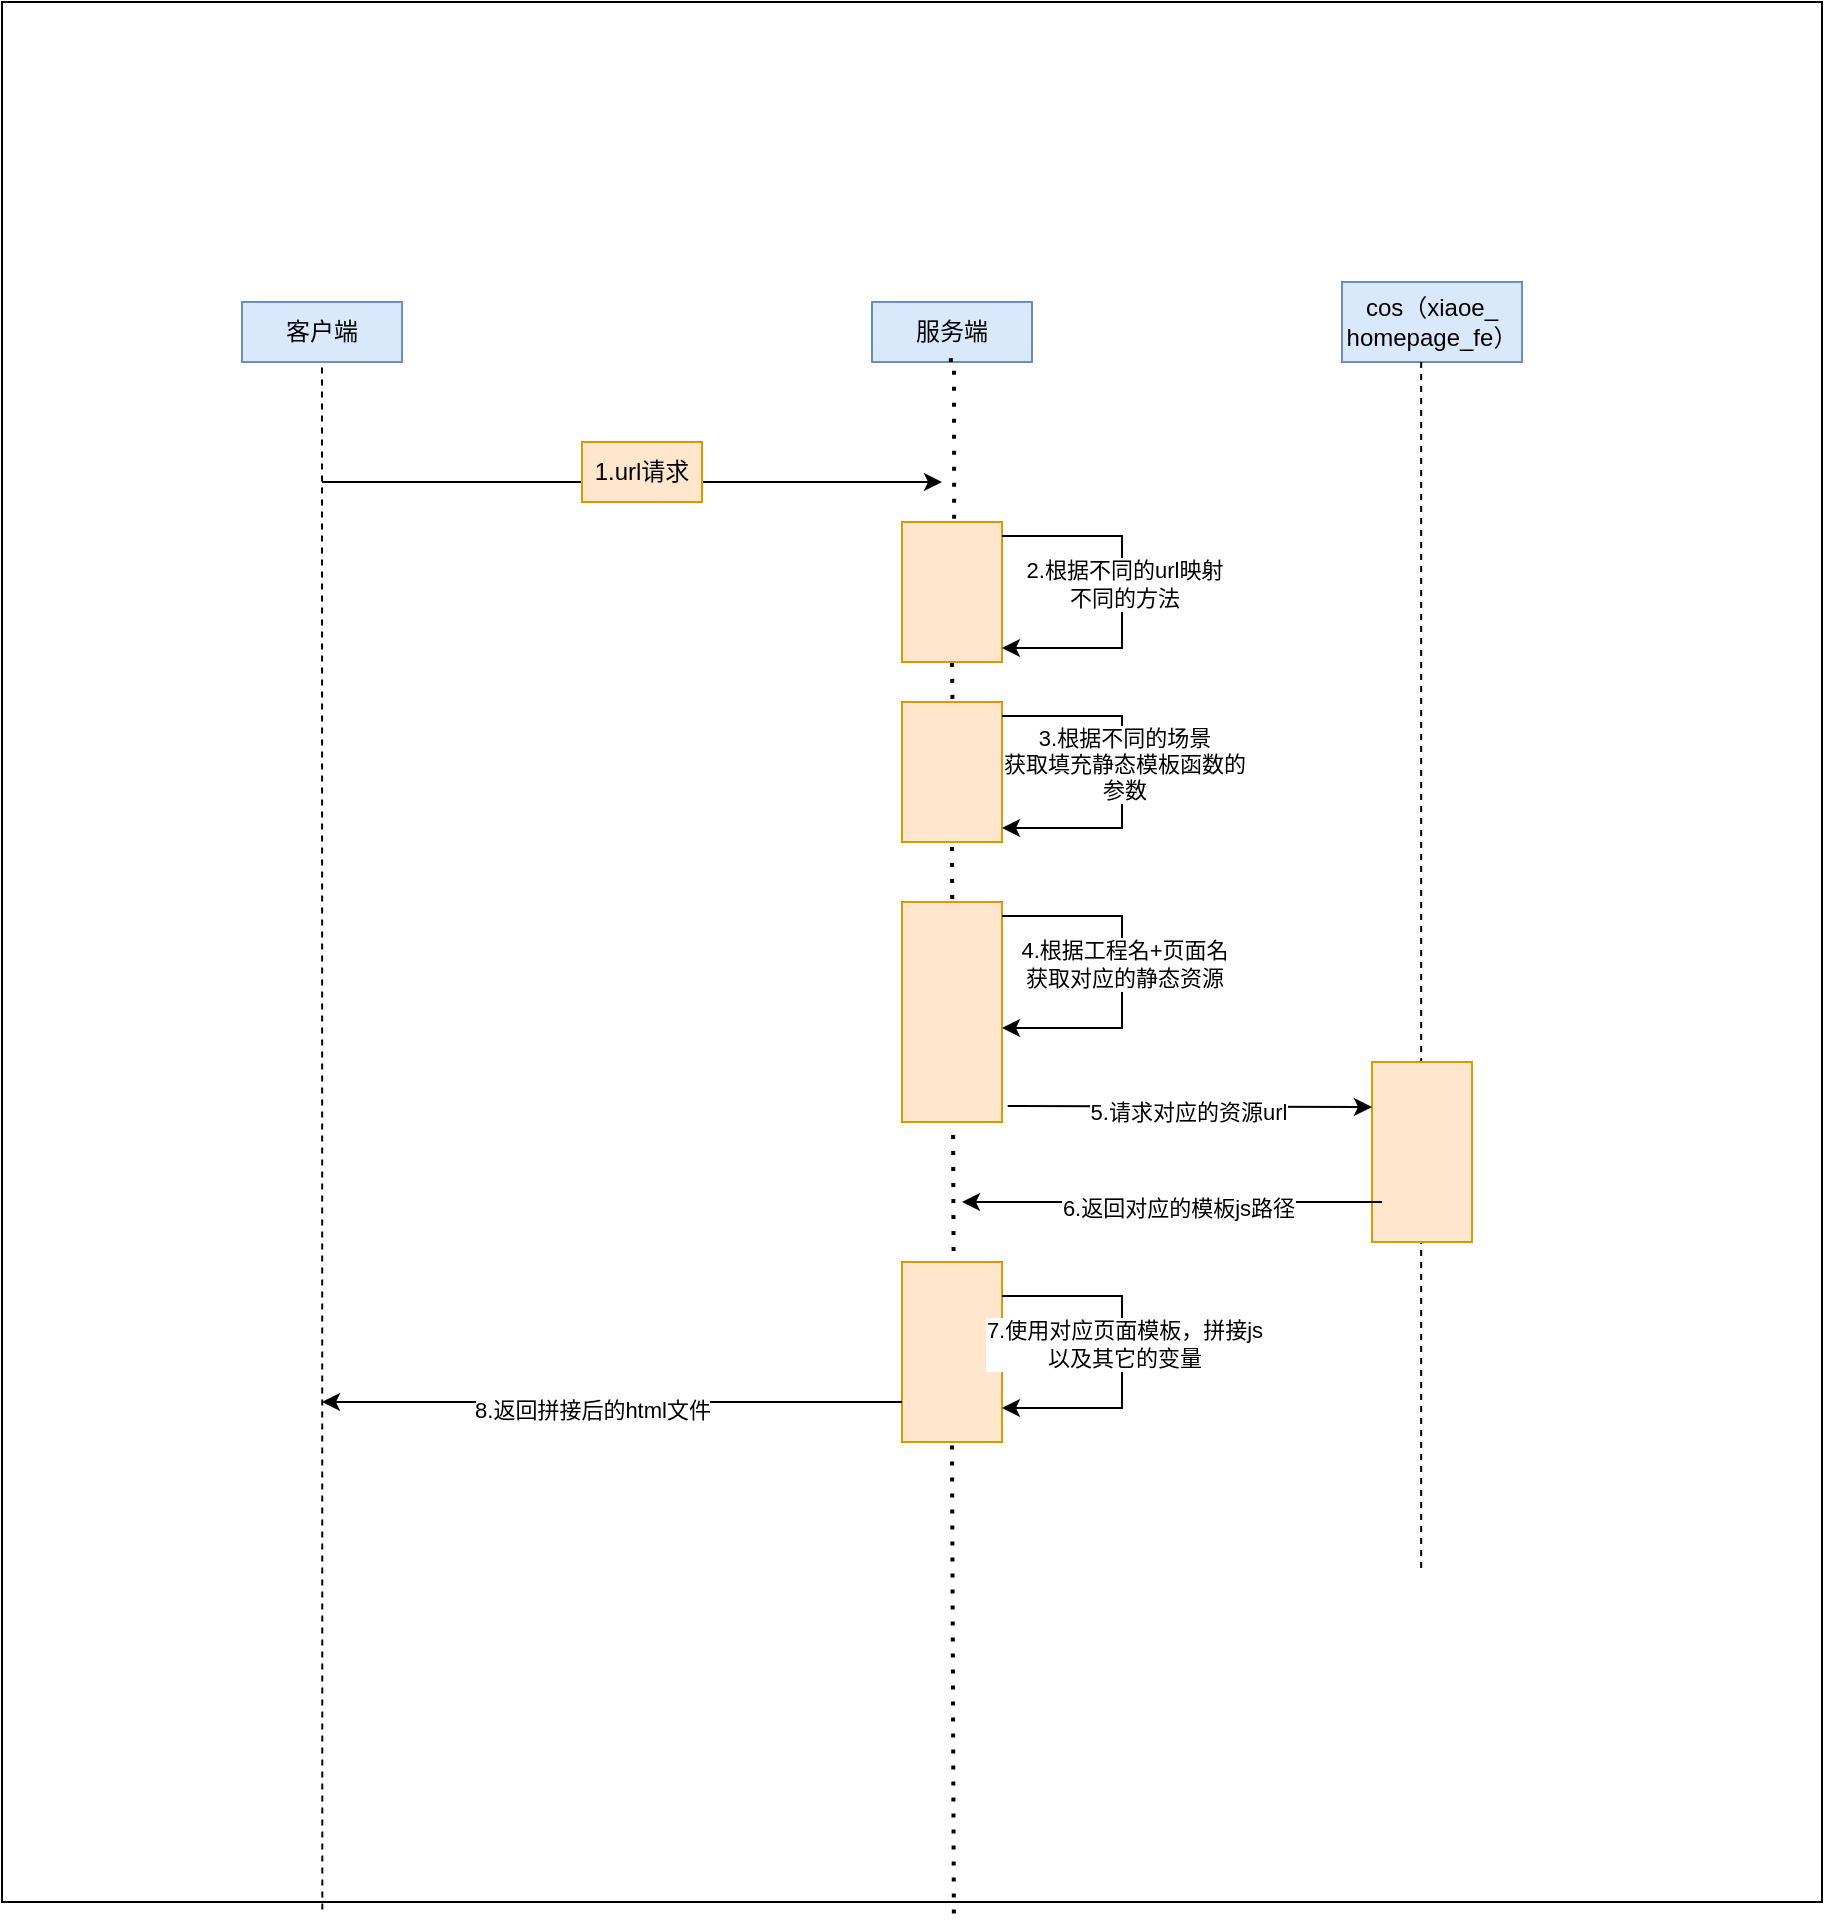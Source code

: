 <mxfile version="24.3.1" type="github" pages="2">
  <diagram id="6a731a19-8d31-9384-78a2-239565b7b9f0" name="php应用">
    <mxGraphModel dx="1678" dy="893" grid="1" gridSize="10" guides="1" tooltips="1" connect="1" arrows="1" fold="1" page="1" pageScale="1" pageWidth="1169" pageHeight="827" background="none" math="0" shadow="0">
      <root>
        <mxCell id="0" />
        <mxCell id="1" parent="0" />
        <mxCell id="NRmDLluQtz4o5GjEV-Sm-1" value="" style="rounded=0;whiteSpace=wrap;html=1;" parent="1" vertex="1">
          <mxGeometry x="110" y="80" width="910" height="950" as="geometry" />
        </mxCell>
        <mxCell id="NRmDLluQtz4o5GjEV-Sm-2" value="客户端" style="rounded=0;whiteSpace=wrap;html=1;fillColor=#dae8fc;strokeColor=#6c8ebf;" parent="1" vertex="1">
          <mxGeometry x="230" y="230" width="80" height="30" as="geometry" />
        </mxCell>
        <mxCell id="NRmDLluQtz4o5GjEV-Sm-3" value="" style="endArrow=none;dashed=1;html=1;rounded=0;entryX=0.5;entryY=1;entryDx=0;entryDy=0;exitX=0.176;exitY=1.004;exitDx=0;exitDy=0;exitPerimeter=0;" parent="1" source="NRmDLluQtz4o5GjEV-Sm-1" target="NRmDLluQtz4o5GjEV-Sm-2" edge="1">
          <mxGeometry width="50" height="50" relative="1" as="geometry">
            <mxPoint x="240" y="370" as="sourcePoint" />
            <mxPoint x="300" y="320" as="targetPoint" />
          </mxGeometry>
        </mxCell>
        <mxCell id="NRmDLluQtz4o5GjEV-Sm-5" value="" style="endArrow=classic;html=1;rounded=0;" parent="1" edge="1">
          <mxGeometry width="50" height="50" relative="1" as="geometry">
            <mxPoint x="270" y="320" as="sourcePoint" />
            <mxPoint x="580" y="320" as="targetPoint" />
          </mxGeometry>
        </mxCell>
        <mxCell id="NRmDLluQtz4o5GjEV-Sm-6" value="1.url请求" style="text;html=1;align=center;verticalAlign=middle;whiteSpace=wrap;rounded=0;fillColor=#ffe6cc;strokeColor=#d79b00;" parent="1" vertex="1">
          <mxGeometry x="400" y="300" width="60" height="30" as="geometry" />
        </mxCell>
        <mxCell id="NRmDLluQtz4o5GjEV-Sm-7" value="服务端" style="rounded=0;whiteSpace=wrap;html=1;fillColor=#dae8fc;strokeColor=#6c8ebf;" parent="1" vertex="1">
          <mxGeometry x="545" y="230" width="80" height="30" as="geometry" />
        </mxCell>
        <mxCell id="NRmDLluQtz4o5GjEV-Sm-8" value="" style="endArrow=none;dashed=1;html=1;dashPattern=1 3;strokeWidth=2;rounded=0;entryX=0.5;entryY=1;entryDx=0;entryDy=0;exitX=0.523;exitY=1.006;exitDx=0;exitDy=0;exitPerimeter=0;" parent="1" source="NRmDLluQtz4o5GjEV-Sm-10" edge="1">
          <mxGeometry width="50" height="50" relative="1" as="geometry">
            <mxPoint x="580" y="760" as="sourcePoint" />
            <mxPoint x="579.98" y="259.3" as="targetPoint" />
            <Array as="points">
              <mxPoint x="586" y="259" />
            </Array>
          </mxGeometry>
        </mxCell>
        <mxCell id="NRmDLluQtz4o5GjEV-Sm-11" value="" style="endArrow=none;dashed=1;html=1;dashPattern=1 3;strokeWidth=2;rounded=0;entryX=0.5;entryY=1;entryDx=0;entryDy=0;exitX=0.523;exitY=1.006;exitDx=0;exitDy=0;exitPerimeter=0;" parent="1" source="NRmDLluQtz4o5GjEV-Sm-16" target="NRmDLluQtz4o5GjEV-Sm-10" edge="1">
          <mxGeometry width="50" height="50" relative="1" as="geometry">
            <mxPoint x="586" y="768" as="sourcePoint" />
            <mxPoint x="579.98" y="259.3" as="targetPoint" />
          </mxGeometry>
        </mxCell>
        <mxCell id="NRmDLluQtz4o5GjEV-Sm-10" value="" style="rounded=0;whiteSpace=wrap;html=1;fillColor=#ffe6cc;strokeColor=#d79b00;" parent="1" vertex="1">
          <mxGeometry x="560" y="340" width="50" height="70" as="geometry" />
        </mxCell>
        <mxCell id="NRmDLluQtz4o5GjEV-Sm-12" value="" style="endArrow=classic;html=1;rounded=0;exitX=0.988;exitY=0.115;exitDx=0;exitDy=0;exitPerimeter=0;entryX=1;entryY=1;entryDx=0;entryDy=0;" parent="1" edge="1">
          <mxGeometry relative="1" as="geometry">
            <mxPoint x="610.0" y="347.03" as="sourcePoint" />
            <mxPoint x="610" y="403" as="targetPoint" />
            <Array as="points">
              <mxPoint x="670" y="347" />
              <mxPoint x="670" y="403" />
            </Array>
          </mxGeometry>
        </mxCell>
        <mxCell id="NRmDLluQtz4o5GjEV-Sm-15" value="2.根据不同的url映射&lt;br&gt;不同的方法" style="edgeLabel;html=1;align=center;verticalAlign=middle;resizable=0;points=[];" parent="NRmDLluQtz4o5GjEV-Sm-12" vertex="1" connectable="0">
          <mxGeometry x="-0.048" y="1" relative="1" as="geometry">
            <mxPoint as="offset" />
          </mxGeometry>
        </mxCell>
        <mxCell id="NRmDLluQtz4o5GjEV-Sm-17" value="" style="endArrow=none;dashed=1;html=1;dashPattern=1 3;strokeWidth=2;rounded=0;entryX=0.5;entryY=1;entryDx=0;entryDy=0;exitX=0.523;exitY=1.006;exitDx=0;exitDy=0;exitPerimeter=0;" parent="1" source="NRmDLluQtz4o5GjEV-Sm-37" target="NRmDLluQtz4o5GjEV-Sm-16" edge="1">
          <mxGeometry width="50" height="50" relative="1" as="geometry">
            <mxPoint x="586" y="784" as="sourcePoint" />
            <mxPoint x="585" y="410" as="targetPoint" />
          </mxGeometry>
        </mxCell>
        <mxCell id="NRmDLluQtz4o5GjEV-Sm-16" value="" style="rounded=0;whiteSpace=wrap;html=1;fillColor=#ffe6cc;strokeColor=#d79b00;" parent="1" vertex="1">
          <mxGeometry x="560" y="430" width="50" height="70" as="geometry" />
        </mxCell>
        <mxCell id="NRmDLluQtz4o5GjEV-Sm-18" value="" style="endArrow=classic;html=1;rounded=0;exitX=0.988;exitY=0.115;exitDx=0;exitDy=0;exitPerimeter=0;entryX=1;entryY=1;entryDx=0;entryDy=0;" parent="1" edge="1">
          <mxGeometry relative="1" as="geometry">
            <mxPoint x="610.0" y="437.03" as="sourcePoint" />
            <mxPoint x="610" y="493" as="targetPoint" />
            <Array as="points">
              <mxPoint x="670" y="437" />
              <mxPoint x="670" y="493" />
            </Array>
          </mxGeometry>
        </mxCell>
        <mxCell id="NRmDLluQtz4o5GjEV-Sm-19" value="3.根据不同的场景&lt;br&gt;获取填充静态模板函数的&lt;br&gt;参数" style="edgeLabel;html=1;align=center;verticalAlign=middle;resizable=0;points=[];" parent="NRmDLluQtz4o5GjEV-Sm-18" vertex="1" connectable="0">
          <mxGeometry x="-0.048" y="1" relative="1" as="geometry">
            <mxPoint as="offset" />
          </mxGeometry>
        </mxCell>
        <mxCell id="NRmDLluQtz4o5GjEV-Sm-20" value="" style="rounded=0;whiteSpace=wrap;html=1;fillColor=#ffe6cc;strokeColor=#d79b00;" parent="1" vertex="1">
          <mxGeometry x="560" y="530" width="50" height="110" as="geometry" />
        </mxCell>
        <mxCell id="NRmDLluQtz4o5GjEV-Sm-25" value="" style="endArrow=classic;html=1;rounded=0;exitX=0.988;exitY=0.115;exitDx=0;exitDy=0;exitPerimeter=0;entryX=1;entryY=1;entryDx=0;entryDy=0;" parent="1" edge="1">
          <mxGeometry relative="1" as="geometry">
            <mxPoint x="610.0" y="537.03" as="sourcePoint" />
            <mxPoint x="610" y="593" as="targetPoint" />
            <Array as="points">
              <mxPoint x="670" y="537" />
              <mxPoint x="670" y="593" />
            </Array>
          </mxGeometry>
        </mxCell>
        <mxCell id="NRmDLluQtz4o5GjEV-Sm-26" value="4.根据工程名+页面名&lt;br&gt;获取对应的静态资源" style="edgeLabel;html=1;align=center;verticalAlign=middle;resizable=0;points=[];" parent="NRmDLluQtz4o5GjEV-Sm-25" vertex="1" connectable="0">
          <mxGeometry x="-0.048" y="1" relative="1" as="geometry">
            <mxPoint as="offset" />
          </mxGeometry>
        </mxCell>
        <mxCell id="NRmDLluQtz4o5GjEV-Sm-28" value="cos（xiaoe_&lt;br&gt;&lt;span style=&quot;background-color: initial;&quot;&gt;homepage_fe&lt;/span&gt;）" style="rounded=0;whiteSpace=wrap;html=1;fillColor=#dae8fc;strokeColor=#6c8ebf;" parent="1" vertex="1">
          <mxGeometry x="780" y="220" width="90" height="40" as="geometry" />
        </mxCell>
        <mxCell id="NRmDLluQtz4o5GjEV-Sm-29" value="" style="endArrow=none;dashed=1;html=1;rounded=0;entryX=0.5;entryY=1;entryDx=0;entryDy=0;exitX=0.176;exitY=1.004;exitDx=0;exitDy=0;exitPerimeter=0;" parent="1" edge="1">
          <mxGeometry width="50" height="50" relative="1" as="geometry">
            <mxPoint x="819.58" y="863" as="sourcePoint" />
            <mxPoint x="819.58" y="260" as="targetPoint" />
          </mxGeometry>
        </mxCell>
        <mxCell id="NRmDLluQtz4o5GjEV-Sm-30" value="" style="rounded=0;whiteSpace=wrap;html=1;fillColor=#ffe6cc;strokeColor=#d79b00;" parent="1" vertex="1">
          <mxGeometry x="795" y="610" width="50" height="90" as="geometry" />
        </mxCell>
        <mxCell id="NRmDLluQtz4o5GjEV-Sm-31" value="" style="endArrow=classic;html=1;rounded=0;entryX=0;entryY=0.25;entryDx=0;entryDy=0;exitX=1.057;exitY=0.927;exitDx=0;exitDy=0;exitPerimeter=0;" parent="1" source="NRmDLluQtz4o5GjEV-Sm-20" target="NRmDLluQtz4o5GjEV-Sm-30" edge="1">
          <mxGeometry width="50" height="50" relative="1" as="geometry">
            <mxPoint x="650" y="570" as="sourcePoint" />
            <mxPoint x="700" y="520" as="targetPoint" />
          </mxGeometry>
        </mxCell>
        <mxCell id="NRmDLluQtz4o5GjEV-Sm-32" value="5.请求对应的资源url" style="edgeLabel;html=1;align=center;verticalAlign=middle;resizable=0;points=[];" parent="NRmDLluQtz4o5GjEV-Sm-31" vertex="1" connectable="0">
          <mxGeometry x="-0.014" y="-3" relative="1" as="geometry">
            <mxPoint as="offset" />
          </mxGeometry>
        </mxCell>
        <mxCell id="NRmDLluQtz4o5GjEV-Sm-34" value="" style="endArrow=classic;html=1;rounded=0;" parent="1" edge="1">
          <mxGeometry width="50" height="50" relative="1" as="geometry">
            <mxPoint x="800" y="680" as="sourcePoint" />
            <mxPoint x="590" y="680" as="targetPoint" />
          </mxGeometry>
        </mxCell>
        <mxCell id="NRmDLluQtz4o5GjEV-Sm-35" value="6.返回对应的模板js路径" style="edgeLabel;html=1;align=center;verticalAlign=middle;resizable=0;points=[];" parent="NRmDLluQtz4o5GjEV-Sm-34" vertex="1" connectable="0">
          <mxGeometry x="-0.027" y="3" relative="1" as="geometry">
            <mxPoint as="offset" />
          </mxGeometry>
        </mxCell>
        <mxCell id="NRmDLluQtz4o5GjEV-Sm-38" value="" style="endArrow=none;dashed=1;html=1;dashPattern=1 3;strokeWidth=2;rounded=0;entryX=0.5;entryY=1;entryDx=0;entryDy=0;exitX=0.523;exitY=1.006;exitDx=0;exitDy=0;exitPerimeter=0;" parent="1" source="NRmDLluQtz4o5GjEV-Sm-1" target="NRmDLluQtz4o5GjEV-Sm-37" edge="1">
          <mxGeometry width="50" height="50" relative="1" as="geometry">
            <mxPoint x="586" y="865" as="sourcePoint" />
            <mxPoint x="585" y="500" as="targetPoint" />
          </mxGeometry>
        </mxCell>
        <mxCell id="NRmDLluQtz4o5GjEV-Sm-37" value="" style="rounded=0;whiteSpace=wrap;html=1;fillColor=#ffe6cc;strokeColor=#d79b00;" parent="1" vertex="1">
          <mxGeometry x="560" y="710" width="50" height="90" as="geometry" />
        </mxCell>
        <mxCell id="NRmDLluQtz4o5GjEV-Sm-43" value="" style="endArrow=classic;html=1;rounded=0;exitX=0.988;exitY=0.115;exitDx=0;exitDy=0;exitPerimeter=0;entryX=1;entryY=1;entryDx=0;entryDy=0;" parent="1" edge="1">
          <mxGeometry relative="1" as="geometry">
            <mxPoint x="610.0" y="727.03" as="sourcePoint" />
            <mxPoint x="610" y="783" as="targetPoint" />
            <Array as="points">
              <mxPoint x="670" y="727" />
              <mxPoint x="670" y="783" />
            </Array>
          </mxGeometry>
        </mxCell>
        <mxCell id="NRmDLluQtz4o5GjEV-Sm-44" value="7.使用对应页面模板，拼接js&lt;br&gt;以及其它的变量" style="edgeLabel;html=1;align=center;verticalAlign=middle;resizable=0;points=[];" parent="NRmDLluQtz4o5GjEV-Sm-43" vertex="1" connectable="0">
          <mxGeometry x="-0.048" y="1" relative="1" as="geometry">
            <mxPoint as="offset" />
          </mxGeometry>
        </mxCell>
        <mxCell id="NRmDLluQtz4o5GjEV-Sm-45" value="" style="endArrow=classic;html=1;rounded=0;" parent="1" edge="1">
          <mxGeometry width="50" height="50" relative="1" as="geometry">
            <mxPoint x="560" y="780" as="sourcePoint" />
            <mxPoint x="270" y="780" as="targetPoint" />
          </mxGeometry>
        </mxCell>
        <mxCell id="NRmDLluQtz4o5GjEV-Sm-46" value="8.返回拼接后的html文件" style="edgeLabel;html=1;align=center;verticalAlign=middle;resizable=0;points=[];" parent="NRmDLluQtz4o5GjEV-Sm-45" vertex="1" connectable="0">
          <mxGeometry x="0.072" y="4" relative="1" as="geometry">
            <mxPoint as="offset" />
          </mxGeometry>
        </mxCell>
      </root>
    </mxGraphModel>
  </diagram>
  <diagram id="ngOydFARjUZ1m4rTX_ou" name="整体流程">
    <mxGraphModel dx="2067" dy="1829" grid="1" gridSize="8" guides="1" tooltips="1" connect="1" arrows="1" fold="1" page="1" pageScale="1" pageWidth="827" pageHeight="1169" math="0" shadow="0">
      <root>
        <mxCell id="0" />
        <mxCell id="1" parent="0" />
        <mxCell id="_SGIzBYrs17WmqmZQEsj-1" value="" style="whiteSpace=wrap;html=1;aspect=fixed;strokeWidth=1;fontColor=#e74040;" vertex="1" parent="1">
          <mxGeometry x="-40" y="-64" width="1328" height="1328" as="geometry" />
        </mxCell>
        <mxCell id="_SGIzBYrs17WmqmZQEsj-2" value="开发" style="rounded=0;whiteSpace=wrap;html=1;strokeColor=#d79b00;strokeWidth=1;align=center;verticalAlign=middle;fontFamily=Helvetica;fontSize=12;fillColor=#ffe6cc;" vertex="1" parent="1">
          <mxGeometry x="288" y="184" width="56" height="32" as="geometry" />
        </mxCell>
        <mxCell id="_SGIzBYrs17WmqmZQEsj-3" value="gitlab" style="rounded=0;whiteSpace=wrap;html=1;strokeColor=#d79b00;strokeWidth=1;align=center;verticalAlign=middle;fontFamily=Helvetica;fontSize=12;fillColor=#ffe6cc;" vertex="1" parent="1">
          <mxGeometry x="288" y="256" width="56" height="32" as="geometry" />
        </mxCell>
        <mxCell id="_SGIzBYrs17WmqmZQEsj-4" value="coding" style="rounded=0;whiteSpace=wrap;html=1;strokeColor=#d79b00;strokeWidth=1;align=center;verticalAlign=middle;fontFamily=Helvetica;fontSize=12;fillColor=#ffe6cc;" vertex="1" parent="1">
          <mxGeometry x="288" y="336" width="56" height="32" as="geometry" />
        </mxCell>
        <mxCell id="_SGIzBYrs17WmqmZQEsj-5" value="cos桶" style="rounded=0;whiteSpace=wrap;html=1;strokeColor=#d79b00;strokeWidth=1;align=center;verticalAlign=middle;fontFamily=Helvetica;fontSize=12;fillColor=#ffe6cc;" vertex="1" parent="1">
          <mxGeometry x="288" y="416" width="56" height="32" as="geometry" />
        </mxCell>
        <mxCell id="_SGIzBYrs17WmqmZQEsj-6" value="CDN" style="rounded=0;whiteSpace=wrap;html=1;strokeColor=#d79b00;strokeWidth=1;align=center;verticalAlign=middle;fontFamily=Helvetica;fontSize=12;fillColor=#ffe6cc;" vertex="1" parent="1">
          <mxGeometry x="288" y="496" width="56" height="32" as="geometry" />
        </mxCell>
        <mxCell id="_SGIzBYrs17WmqmZQEsj-8" value="t" style="endArrow=classic;html=1;rounded=0;fontFamily=Helvetica;fontSize=12;fontColor=default;exitX=0.5;exitY=1;exitDx=0;exitDy=0;" edge="1" parent="1" source="_SGIzBYrs17WmqmZQEsj-2" target="_SGIzBYrs17WmqmZQEsj-3">
          <mxGeometry relative="1" as="geometry">
            <mxPoint x="472" y="376" as="sourcePoint" />
            <mxPoint x="572" y="376" as="targetPoint" />
          </mxGeometry>
        </mxCell>
        <mxCell id="_SGIzBYrs17WmqmZQEsj-9" value="1.推代码" style="edgeLabel;resizable=0;html=1;;align=center;verticalAlign=middle;strokeColor=default;strokeWidth=14;fontFamily=Helvetica;fontSize=12;fontColor=default;fillColor=default;" connectable="0" vertex="1" parent="_SGIzBYrs17WmqmZQEsj-8">
          <mxGeometry relative="1" as="geometry" />
        </mxCell>
        <mxCell id="_SGIzBYrs17WmqmZQEsj-10" value="t" style="endArrow=classic;html=1;rounded=0;fontFamily=Helvetica;fontSize=12;fontColor=default;exitX=0.5;exitY=1;exitDx=0;exitDy=0;" edge="1" parent="1" source="_SGIzBYrs17WmqmZQEsj-3">
          <mxGeometry relative="1" as="geometry">
            <mxPoint x="316" y="296" as="sourcePoint" />
            <mxPoint x="315.69" y="336" as="targetPoint" />
          </mxGeometry>
        </mxCell>
        <mxCell id="_SGIzBYrs17WmqmZQEsj-11" value="2.打tag，触发&lt;br&gt;流水线" style="edgeLabel;resizable=0;html=1;;align=center;verticalAlign=middle;strokeColor=default;strokeWidth=14;fontFamily=Helvetica;fontSize=12;fontColor=default;fillColor=default;" connectable="0" vertex="1" parent="_SGIzBYrs17WmqmZQEsj-10">
          <mxGeometry relative="1" as="geometry" />
        </mxCell>
        <mxCell id="_SGIzBYrs17WmqmZQEsj-12" value="t" style="endArrow=classic;html=1;rounded=0;fontFamily=Helvetica;fontSize=12;fontColor=default;exitX=0.5;exitY=1;exitDx=0;exitDy=0;" edge="1" parent="1">
          <mxGeometry relative="1" as="geometry">
            <mxPoint x="316" y="368" as="sourcePoint" />
            <mxPoint x="315.69" y="416" as="targetPoint" />
          </mxGeometry>
        </mxCell>
        <mxCell id="_SGIzBYrs17WmqmZQEsj-13" value="3.上传编译后&lt;br&gt;的产物" style="edgeLabel;resizable=0;html=1;;align=center;verticalAlign=middle;strokeColor=default;strokeWidth=14;fontFamily=Helvetica;fontSize=12;fontColor=default;fillColor=default;" connectable="0" vertex="1" parent="_SGIzBYrs17WmqmZQEsj-12">
          <mxGeometry relative="1" as="geometry" />
        </mxCell>
        <mxCell id="_SGIzBYrs17WmqmZQEsj-14" value="t" style="endArrow=classic;html=1;rounded=0;fontFamily=Helvetica;fontSize=12;fontColor=default;exitX=0.5;exitY=1;exitDx=0;exitDy=0;" edge="1" parent="1">
          <mxGeometry x="-0.323" relative="1" as="geometry">
            <mxPoint x="288.31" y="448" as="sourcePoint" />
            <mxPoint x="288" y="496" as="targetPoint" />
            <mxPoint as="offset" />
          </mxGeometry>
        </mxCell>
        <mxCell id="_SGIzBYrs17WmqmZQEsj-15" value="&lt;font style=&quot;font-size: 9px;&quot;&gt;返回资源&lt;/font&gt;" style="edgeLabel;resizable=0;html=1;;align=center;verticalAlign=middle;strokeColor=default;strokeWidth=14;fontFamily=Helvetica;fontSize=8;fontColor=default;fillColor=default;" connectable="0" vertex="1" parent="_SGIzBYrs17WmqmZQEsj-14">
          <mxGeometry relative="1" as="geometry">
            <mxPoint as="offset" />
          </mxGeometry>
        </mxCell>
        <mxCell id="_SGIzBYrs17WmqmZQEsj-18" value="&lt;font style=&quot;font-size: 8px;&quot;&gt;缓存失败，&lt;br&gt;重新拉取&lt;/font&gt;" style="endArrow=classic;html=1;rounded=0;fontFamily=Helvetica;fontSize=12;fontColor=default;exitX=1;exitY=0;exitDx=0;exitDy=0;entryX=1;entryY=1;entryDx=0;entryDy=0;" edge="1" parent="1">
          <mxGeometry relative="1" as="geometry">
            <mxPoint x="343.38" y="496" as="sourcePoint" />
            <mxPoint x="343.38" y="448" as="targetPoint" />
          </mxGeometry>
        </mxCell>
        <mxCell id="_SGIzBYrs17WmqmZQEsj-19" value="" style="edgeLabel;resizable=0;html=1;;align=center;verticalAlign=middle;strokeColor=default;strokeWidth=14;fontFamily=Helvetica;fontSize=12;fontColor=default;fillColor=default;" connectable="0" vertex="1" parent="_SGIzBYrs17WmqmZQEsj-18">
          <mxGeometry relative="1" as="geometry" />
        </mxCell>
        <mxCell id="_SGIzBYrs17WmqmZQEsj-20" value="灰度服务" style="rounded=0;whiteSpace=wrap;html=1;strokeColor=#6c8ebf;strokeWidth=1;align=center;verticalAlign=middle;fontFamily=Helvetica;fontSize=12;fillColor=#dae8fc;" vertex="1" parent="1">
          <mxGeometry x="536" y="329" width="96" height="46" as="geometry" />
        </mxCell>
        <mxCell id="_SGIzBYrs17WmqmZQEsj-22" value="" style="endArrow=classic;html=1;rounded=0;fontFamily=Helvetica;fontSize=12;fontColor=default;exitX=1;exitY=0.5;exitDx=0;exitDy=0;entryX=0;entryY=0.5;entryDx=0;entryDy=0;" edge="1" parent="1" source="_SGIzBYrs17WmqmZQEsj-4" target="_SGIzBYrs17WmqmZQEsj-20">
          <mxGeometry width="50" height="50" relative="1" as="geometry">
            <mxPoint x="496" y="330" as="sourcePoint" />
            <mxPoint x="546" y="280" as="targetPoint" />
          </mxGeometry>
        </mxCell>
        <mxCell id="_SGIzBYrs17WmqmZQEsj-23" value="4.上报资源地址" style="edgeLabel;html=1;align=center;verticalAlign=middle;resizable=0;points=[];strokeColor=default;strokeWidth=14;fontFamily=Helvetica;fontSize=12;fontColor=default;fillColor=default;" vertex="1" connectable="0" parent="_SGIzBYrs17WmqmZQEsj-22">
          <mxGeometry x="-0.188" y="2" relative="1" as="geometry">
            <mxPoint as="offset" />
          </mxGeometry>
        </mxCell>
        <mxCell id="_SGIzBYrs17WmqmZQEsj-24" value="php服务" style="rounded=0;whiteSpace=wrap;html=1;strokeColor=#6c8ebf;strokeWidth=1;align=center;verticalAlign=middle;fontFamily=Helvetica;fontSize=12;fillColor=#dae8fc;" vertex="1" parent="1">
          <mxGeometry x="536" y="216" width="96" height="46" as="geometry" />
        </mxCell>
        <mxCell id="_SGIzBYrs17WmqmZQEsj-25" value="网关" style="rounded=0;whiteSpace=wrap;html=1;strokeColor=#6c8ebf;strokeWidth=1;align=center;verticalAlign=middle;fontFamily=Helvetica;fontSize=12;fillColor=#dae8fc;" vertex="1" parent="1">
          <mxGeometry x="536" y="104" width="96" height="46" as="geometry" />
        </mxCell>
        <mxCell id="_SGIzBYrs17WmqmZQEsj-26" value="客户端" style="rounded=0;whiteSpace=wrap;html=1;strokeColor=#6c8ebf;strokeWidth=1;align=center;verticalAlign=middle;fontFamily=Helvetica;fontSize=12;fillColor=#dae8fc;" vertex="1" parent="1">
          <mxGeometry x="536" y="-8" width="96" height="46" as="geometry" />
        </mxCell>
        <mxCell id="_SGIzBYrs17WmqmZQEsj-29" value="t" style="endArrow=classic;html=1;rounded=0;fontFamily=Helvetica;fontSize=12;fontColor=default;exitX=0.5;exitY=1;exitDx=0;exitDy=0;labelBorderColor=none;" edge="1" parent="1">
          <mxGeometry relative="1" as="geometry">
            <mxPoint x="552" y="38" as="sourcePoint" />
            <mxPoint x="552" y="104" as="targetPoint" />
          </mxGeometry>
        </mxCell>
        <mxCell id="_SGIzBYrs17WmqmZQEsj-30" value="1.访问" style="edgeLabel;resizable=0;html=1;;align=center;verticalAlign=middle;strokeColor=default;strokeWidth=14;fontFamily=Helvetica;fontSize=12;fontColor=default;fillColor=default;" connectable="0" vertex="1" parent="_SGIzBYrs17WmqmZQEsj-29">
          <mxGeometry relative="1" as="geometry" />
        </mxCell>
        <mxCell id="_SGIzBYrs17WmqmZQEsj-35" value="t" style="endArrow=classic;html=1;rounded=0;fontFamily=Helvetica;fontSize=12;fontColor=default;exitX=0.5;exitY=1;exitDx=0;exitDy=0;labelBorderColor=none;" edge="1" parent="1">
          <mxGeometry relative="1" as="geometry">
            <mxPoint x="544" y="150" as="sourcePoint" />
            <mxPoint x="544" y="216" as="targetPoint" />
          </mxGeometry>
        </mxCell>
        <mxCell id="_SGIzBYrs17WmqmZQEsj-36" value="2.请求" style="edgeLabel;resizable=0;html=1;;align=center;verticalAlign=middle;strokeColor=default;strokeWidth=14;fontFamily=Helvetica;fontSize=12;fontColor=default;fillColor=default;" connectable="0" vertex="1" parent="_SGIzBYrs17WmqmZQEsj-35">
          <mxGeometry relative="1" as="geometry">
            <mxPoint y="9" as="offset" />
          </mxGeometry>
        </mxCell>
        <mxCell id="_SGIzBYrs17WmqmZQEsj-49" value="" style="edgeLabel;html=1;align=center;verticalAlign=middle;resizable=0;points=[];strokeColor=default;strokeWidth=14;fontFamily=Helvetica;fontSize=12;fontColor=default;fillColor=default;" vertex="1" connectable="0" parent="_SGIzBYrs17WmqmZQEsj-35">
          <mxGeometry x="-0.02" y="2" relative="1" as="geometry">
            <mxPoint as="offset" />
          </mxGeometry>
        </mxCell>
        <mxCell id="_SGIzBYrs17WmqmZQEsj-37" value="" style="endArrow=classic;html=1;rounded=0;fontFamily=Helvetica;fontSize=12;fontColor=default;exitX=0.5;exitY=1;exitDx=0;exitDy=0;labelBorderColor=none;" edge="1" parent="1">
          <mxGeometry relative="1" as="geometry">
            <mxPoint x="544" y="263" as="sourcePoint" />
            <mxPoint x="544" y="329" as="targetPoint" />
          </mxGeometry>
        </mxCell>
        <mxCell id="_SGIzBYrs17WmqmZQEsj-38" value="3.携带app_id请求" style="edgeLabel;resizable=0;html=1;;align=center;verticalAlign=middle;strokeColor=default;strokeWidth=14;fontFamily=Helvetica;fontSize=12;fontColor=default;fillColor=default;" connectable="0" vertex="1" parent="_SGIzBYrs17WmqmZQEsj-37">
          <mxGeometry relative="1" as="geometry">
            <mxPoint y="16" as="offset" />
          </mxGeometry>
        </mxCell>
        <mxCell id="_SGIzBYrs17WmqmZQEsj-45" value="" style="edgeLabel;html=1;align=center;verticalAlign=middle;resizable=0;points=[];strokeColor=default;strokeWidth=14;fontFamily=Helvetica;fontSize=12;fontColor=default;fillColor=default;" vertex="1" connectable="0" parent="_SGIzBYrs17WmqmZQEsj-37">
          <mxGeometry x="0.057" y="3" relative="1" as="geometry">
            <mxPoint as="offset" />
          </mxGeometry>
        </mxCell>
        <mxCell id="_SGIzBYrs17WmqmZQEsj-42" value="" style="endArrow=classic;html=1;rounded=0;fontFamily=Helvetica;fontSize=12;fontColor=default;exitX=0.948;exitY=0;exitDx=0;exitDy=0;labelBorderColor=none;entryX=0.948;entryY=1.007;entryDx=0;entryDy=0;entryPerimeter=0;exitPerimeter=0;" edge="1" parent="1" source="_SGIzBYrs17WmqmZQEsj-20" target="_SGIzBYrs17WmqmZQEsj-24">
          <mxGeometry relative="1" as="geometry">
            <mxPoint x="744" y="270" as="sourcePoint" />
            <mxPoint x="744" y="336" as="targetPoint" />
          </mxGeometry>
        </mxCell>
        <mxCell id="_SGIzBYrs17WmqmZQEsj-43" value="" style="edgeLabel;resizable=0;html=1;;align=center;verticalAlign=middle;strokeColor=default;strokeWidth=14;fontFamily=Helvetica;fontSize=12;fontColor=default;fillColor=default;" connectable="0" vertex="1" parent="_SGIzBYrs17WmqmZQEsj-42">
          <mxGeometry relative="1" as="geometry" />
        </mxCell>
        <mxCell id="_SGIzBYrs17WmqmZQEsj-44" value="4.返回静态资源cdn地址" style="edgeLabel;html=1;align=center;verticalAlign=middle;resizable=0;points=[];strokeColor=default;strokeWidth=14;fontFamily=Helvetica;fontSize=12;fontColor=default;fillColor=default;" vertex="1" connectable="0" parent="_SGIzBYrs17WmqmZQEsj-42">
          <mxGeometry x="0.355" y="1" relative="1" as="geometry">
            <mxPoint as="offset" />
          </mxGeometry>
        </mxCell>
        <mxCell id="_SGIzBYrs17WmqmZQEsj-46" value="" style="endArrow=classic;html=1;rounded=0;fontFamily=Helvetica;fontSize=12;fontColor=default;exitX=0.948;exitY=0;exitDx=0;exitDy=0;labelBorderColor=none;entryX=0.948;entryY=1.007;entryDx=0;entryDy=0;entryPerimeter=0;exitPerimeter=0;" edge="1" parent="1">
          <mxGeometry relative="1" as="geometry">
            <mxPoint x="624" y="219" as="sourcePoint" />
            <mxPoint x="624" y="152" as="targetPoint" />
          </mxGeometry>
        </mxCell>
        <mxCell id="_SGIzBYrs17WmqmZQEsj-47" value="" style="edgeLabel;resizable=0;html=1;;align=center;verticalAlign=middle;strokeColor=default;strokeWidth=14;fontFamily=Helvetica;fontSize=12;fontColor=default;fillColor=default;" connectable="0" vertex="1" parent="_SGIzBYrs17WmqmZQEsj-46">
          <mxGeometry relative="1" as="geometry" />
        </mxCell>
        <mxCell id="_SGIzBYrs17WmqmZQEsj-48" value="5.组装页面，并返回" style="edgeLabel;html=1;align=center;verticalAlign=middle;resizable=0;points=[];strokeColor=default;strokeWidth=14;fontFamily=Helvetica;fontSize=12;fontColor=default;fillColor=default;" vertex="1" connectable="0" parent="_SGIzBYrs17WmqmZQEsj-46">
          <mxGeometry x="0.355" y="1" relative="1" as="geometry">
            <mxPoint as="offset" />
          </mxGeometry>
        </mxCell>
        <mxCell id="_SGIzBYrs17WmqmZQEsj-50" value="" style="endArrow=classic;html=1;rounded=0;fontFamily=Helvetica;fontSize=12;fontColor=default;exitX=0.948;exitY=0;exitDx=0;exitDy=0;labelBorderColor=none;entryX=0.948;entryY=1.007;entryDx=0;entryDy=0;entryPerimeter=0;exitPerimeter=0;" edge="1" parent="1">
          <mxGeometry relative="1" as="geometry">
            <mxPoint x="624" y="107" as="sourcePoint" />
            <mxPoint x="624" y="40" as="targetPoint" />
          </mxGeometry>
        </mxCell>
        <mxCell id="_SGIzBYrs17WmqmZQEsj-51" value="" style="edgeLabel;resizable=0;html=1;;align=center;verticalAlign=middle;strokeColor=default;strokeWidth=14;fontFamily=Helvetica;fontSize=12;fontColor=default;fillColor=default;" connectable="0" vertex="1" parent="_SGIzBYrs17WmqmZQEsj-50">
          <mxGeometry relative="1" as="geometry" />
        </mxCell>
        <mxCell id="_SGIzBYrs17WmqmZQEsj-52" value="6.返回页面" style="edgeLabel;html=1;align=center;verticalAlign=middle;resizable=0;points=[];strokeColor=default;strokeWidth=14;fontFamily=Helvetica;fontSize=12;fontColor=default;fillColor=default;" vertex="1" connectable="0" parent="_SGIzBYrs17WmqmZQEsj-50">
          <mxGeometry x="0.355" y="1" relative="1" as="geometry">
            <mxPoint as="offset" />
          </mxGeometry>
        </mxCell>
        <mxCell id="_SGIzBYrs17WmqmZQEsj-55" value="" style="endArrow=classic;html=1;rounded=0;fontFamily=Helvetica;fontSize=12;fontColor=default;exitX=1;exitY=0.25;exitDx=0;exitDy=0;entryX=1;entryY=1;entryDx=0;entryDy=0;" edge="1" parent="1" source="_SGIzBYrs17WmqmZQEsj-26" target="_SGIzBYrs17WmqmZQEsj-6">
          <mxGeometry relative="1" as="geometry">
            <mxPoint x="416" y="224" as="sourcePoint" />
            <mxPoint x="516" y="224" as="targetPoint" />
            <Array as="points">
              <mxPoint x="896" y="3" />
              <mxPoint x="896" y="528" />
            </Array>
          </mxGeometry>
        </mxCell>
        <mxCell id="_SGIzBYrs17WmqmZQEsj-56" value="7.通过CDN&lt;br&gt;加载资源" style="edgeLabel;resizable=0;html=1;;align=center;verticalAlign=middle;strokeColor=default;strokeWidth=14;fontFamily=Helvetica;fontSize=12;fontColor=default;fillColor=default;" connectable="0" vertex="1" parent="_SGIzBYrs17WmqmZQEsj-55">
          <mxGeometry relative="1" as="geometry" />
        </mxCell>
        <mxCell id="_SGIzBYrs17WmqmZQEsj-59" value="" style="endArrow=classic;html=1;rounded=0;fontFamily=Helvetica;fontSize=12;fontColor=default;entryX=1;entryY=0.75;entryDx=0;entryDy=0;" edge="1" parent="1" target="_SGIzBYrs17WmqmZQEsj-26">
          <mxGeometry relative="1" as="geometry">
            <mxPoint x="344" y="504" as="sourcePoint" />
            <mxPoint x="444" y="504" as="targetPoint" />
            <Array as="points">
              <mxPoint x="848" y="504" />
              <mxPoint x="840" y="24" />
            </Array>
          </mxGeometry>
        </mxCell>
        <mxCell id="_SGIzBYrs17WmqmZQEsj-60" value="" style="edgeLabel;resizable=0;html=1;;align=center;verticalAlign=middle;strokeColor=default;strokeWidth=14;fontFamily=Helvetica;fontSize=12;fontColor=default;fillColor=default;" connectable="0" vertex="1" parent="_SGIzBYrs17WmqmZQEsj-59">
          <mxGeometry relative="1" as="geometry" />
        </mxCell>
        <mxCell id="_SGIzBYrs17WmqmZQEsj-62" value="8.返回资源" style="edgeLabel;html=1;align=center;verticalAlign=middle;resizable=0;points=[];strokeColor=default;strokeWidth=14;fontFamily=Helvetica;fontSize=12;fontColor=default;fillColor=default;" vertex="1" connectable="0" parent="_SGIzBYrs17WmqmZQEsj-59">
          <mxGeometry x="0.309" y="1" relative="1" as="geometry">
            <mxPoint as="offset" />
          </mxGeometry>
        </mxCell>
      </root>
    </mxGraphModel>
  </diagram>
</mxfile>
